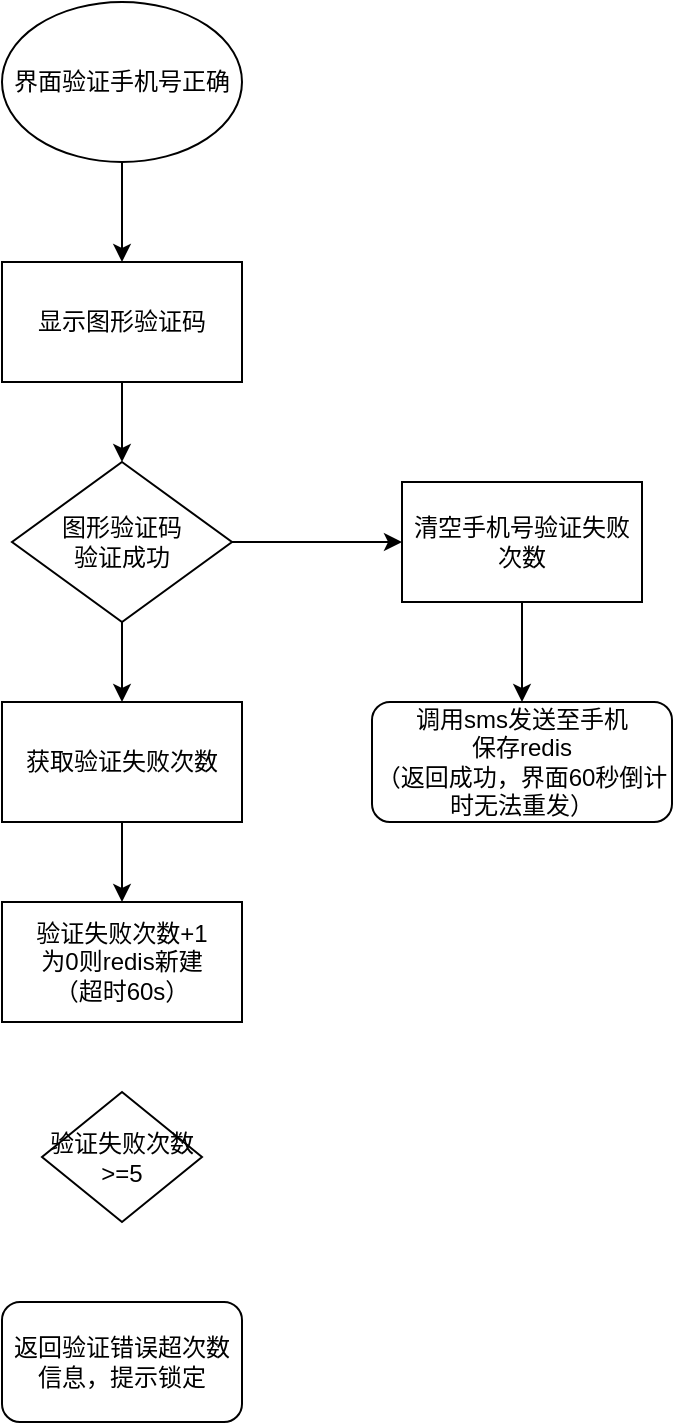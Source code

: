 <mxfile version="14.8.0" type="github" pages="2">
  <diagram id="YGMs5_OGyGjqF1UgZ5e0" name="1">
    <mxGraphModel dx="920" dy="551" grid="1" gridSize="10" guides="1" tooltips="1" connect="1" arrows="1" fold="1" page="1" pageScale="1" pageWidth="827" pageHeight="1169" math="0" shadow="0">
      <root>
        <mxCell id="g_Vxe10vKCHtwdsR93IL-0" />
        <mxCell id="g_Vxe10vKCHtwdsR93IL-1" parent="g_Vxe10vKCHtwdsR93IL-0" />
        <mxCell id="nog20Q48Hw6gm3RKK76R-2" value="" style="edgeStyle=orthogonalEdgeStyle;rounded=0;orthogonalLoop=1;jettySize=auto;html=1;" edge="1" parent="g_Vxe10vKCHtwdsR93IL-1" source="o-Dk5TINFGKiQmSV7drY-0" target="o-Dk5TINFGKiQmSV7drY-1">
          <mxGeometry relative="1" as="geometry" />
        </mxCell>
        <mxCell id="o-Dk5TINFGKiQmSV7drY-0" value="界面验证手机号正确" style="ellipse;whiteSpace=wrap;html=1;" vertex="1" parent="g_Vxe10vKCHtwdsR93IL-1">
          <mxGeometry x="120" y="40" width="120" height="80" as="geometry" />
        </mxCell>
        <mxCell id="3Xv1EckBsu3KsbvPLen4-2" value="" style="edgeStyle=orthogonalEdgeStyle;rounded=0;orthogonalLoop=1;jettySize=auto;html=1;" edge="1" parent="g_Vxe10vKCHtwdsR93IL-1" source="o-Dk5TINFGKiQmSV7drY-1" target="nog20Q48Hw6gm3RKK76R-0">
          <mxGeometry relative="1" as="geometry" />
        </mxCell>
        <mxCell id="o-Dk5TINFGKiQmSV7drY-1" value="显示图形验证码" style="rounded=0;whiteSpace=wrap;html=1;" vertex="1" parent="g_Vxe10vKCHtwdsR93IL-1">
          <mxGeometry x="120" y="170" width="120" height="60" as="geometry" />
        </mxCell>
        <mxCell id="3Xv1EckBsu3KsbvPLen4-13" value="" style="edgeStyle=orthogonalEdgeStyle;rounded=0;orthogonalLoop=1;jettySize=auto;html=1;" edge="1" parent="g_Vxe10vKCHtwdsR93IL-1" source="nog20Q48Hw6gm3RKK76R-0" target="3Xv1EckBsu3KsbvPLen4-9">
          <mxGeometry relative="1" as="geometry" />
        </mxCell>
        <mxCell id="3Xv1EckBsu3KsbvPLen4-14" value="" style="edgeStyle=orthogonalEdgeStyle;rounded=0;orthogonalLoop=1;jettySize=auto;html=1;" edge="1" parent="g_Vxe10vKCHtwdsR93IL-1" source="nog20Q48Hw6gm3RKK76R-0" target="3Xv1EckBsu3KsbvPLen4-5">
          <mxGeometry relative="1" as="geometry" />
        </mxCell>
        <mxCell id="nog20Q48Hw6gm3RKK76R-0" value="图形验证码&lt;br&gt;验证成功" style="rhombus;whiteSpace=wrap;html=1;" vertex="1" parent="g_Vxe10vKCHtwdsR93IL-1">
          <mxGeometry x="125" y="270" width="110" height="80" as="geometry" />
        </mxCell>
        <mxCell id="3Xv1EckBsu3KsbvPLen4-1" value="调用sms发送至手机&lt;br&gt;保存redis&lt;br&gt;（返回成功，界面60秒倒计时无法重发）&lt;span&gt;&lt;br&gt;&lt;/span&gt;" style="rounded=1;whiteSpace=wrap;html=1;" vertex="1" parent="g_Vxe10vKCHtwdsR93IL-1">
          <mxGeometry x="305" y="390" width="150" height="60" as="geometry" />
        </mxCell>
        <mxCell id="3Xv1EckBsu3KsbvPLen4-15" value="" style="edgeStyle=orthogonalEdgeStyle;rounded=0;orthogonalLoop=1;jettySize=auto;html=1;" edge="1" parent="g_Vxe10vKCHtwdsR93IL-1" source="3Xv1EckBsu3KsbvPLen4-5" target="3Xv1EckBsu3KsbvPLen4-1">
          <mxGeometry relative="1" as="geometry" />
        </mxCell>
        <mxCell id="3Xv1EckBsu3KsbvPLen4-5" value="&lt;span&gt;清空手机号验证失败次数&lt;/span&gt;" style="rounded=0;whiteSpace=wrap;html=1;" vertex="1" parent="g_Vxe10vKCHtwdsR93IL-1">
          <mxGeometry x="320" y="280" width="120" height="60" as="geometry" />
        </mxCell>
        <mxCell id="3Xv1EckBsu3KsbvPLen4-8" value="验证失败次数+1&lt;br&gt;为0则redis新建&lt;br&gt;（超时60s）" style="rounded=0;whiteSpace=wrap;html=1;" vertex="1" parent="g_Vxe10vKCHtwdsR93IL-1">
          <mxGeometry x="120" y="490" width="120" height="60" as="geometry" />
        </mxCell>
        <mxCell id="3Xv1EckBsu3KsbvPLen4-16" value="" style="edgeStyle=orthogonalEdgeStyle;rounded=0;orthogonalLoop=1;jettySize=auto;html=1;" edge="1" parent="g_Vxe10vKCHtwdsR93IL-1" source="3Xv1EckBsu3KsbvPLen4-9" target="3Xv1EckBsu3KsbvPLen4-8">
          <mxGeometry relative="1" as="geometry" />
        </mxCell>
        <mxCell id="3Xv1EckBsu3KsbvPLen4-9" value="获取验证失败次数" style="rounded=0;whiteSpace=wrap;html=1;" vertex="1" parent="g_Vxe10vKCHtwdsR93IL-1">
          <mxGeometry x="120" y="390" width="120" height="60" as="geometry" />
        </mxCell>
        <mxCell id="3Xv1EckBsu3KsbvPLen4-10" value="验证失败次数&amp;gt;=5" style="rhombus;whiteSpace=wrap;html=1;" vertex="1" parent="g_Vxe10vKCHtwdsR93IL-1">
          <mxGeometry x="140" y="585" width="80" height="65" as="geometry" />
        </mxCell>
        <mxCell id="3Xv1EckBsu3KsbvPLen4-12" value="返回验证错误超次数信息，提示锁定" style="rounded=1;whiteSpace=wrap;html=1;" vertex="1" parent="g_Vxe10vKCHtwdsR93IL-1">
          <mxGeometry x="120" y="690" width="120" height="60" as="geometry" />
        </mxCell>
      </root>
    </mxGraphModel>
  </diagram>
  <diagram id="TFeQa-o05EtFf28nvirn" name="2">
    <mxGraphModel dx="1303" dy="780" grid="1" gridSize="10" guides="1" tooltips="1" connect="1" arrows="1" fold="1" page="1" pageScale="1" pageWidth="827" pageHeight="1169" math="0" shadow="0">
      <root>
        <mxCell id="0" />
        <mxCell id="1" parent="0" />
        <mxCell id="YChnv_K98tLmktgO3njx-37" value="" style="edgeStyle=orthogonalEdgeStyle;rounded=0;orthogonalLoop=1;jettySize=auto;html=1;" parent="1" source="YChnv_K98tLmktgO3njx-5" target="YChnv_K98tLmktgO3njx-6" edge="1">
          <mxGeometry relative="1" as="geometry" />
        </mxCell>
        <mxCell id="YChnv_K98tLmktgO3njx-5" value="输入手机号" style="rounded=0;whiteSpace=wrap;html=1;" parent="1" vertex="1">
          <mxGeometry x="26" y="190" width="120" height="60" as="geometry" />
        </mxCell>
        <mxCell id="YChnv_K98tLmktgO3njx-6" value="格式正确" style="rhombus;whiteSpace=wrap;html=1;" parent="1" vertex="1">
          <mxGeometry x="46" y="300" width="80" height="60" as="geometry" />
        </mxCell>
        <mxCell id="YChnv_K98tLmktgO3njx-8" value="显示图形验证码&lt;br&gt;(或滑动窗口验证码)" style="rounded=0;whiteSpace=wrap;html=1;fillColor=#f8cecc;strokeColor=#b85450;" parent="1" vertex="1">
          <mxGeometry x="257" y="422" width="120" height="60" as="geometry" />
        </mxCell>
        <mxCell id="YChnv_K98tLmktgO3njx-39" value="yes" style="edgeStyle=orthogonalEdgeStyle;rounded=0;orthogonalLoop=1;jettySize=auto;html=1;" parent="1" source="YChnv_K98tLmktgO3njx-9" edge="1">
          <mxGeometry relative="1" as="geometry">
            <mxPoint x="414" y="330" as="targetPoint" />
          </mxGeometry>
        </mxCell>
        <mxCell id="YChnv_K98tLmktgO3njx-9" value="图形验证成功" style="rhombus;whiteSpace=wrap;html=1;" parent="1" vertex="1">
          <mxGeometry x="277" y="300" width="80" height="60" as="geometry" />
        </mxCell>
        <mxCell id="YChnv_K98tLmktgO3njx-22" value="" style="edgeStyle=orthogonalEdgeStyle;rounded=0;orthogonalLoop=1;jettySize=auto;html=1;" parent="1" source="YChnv_K98tLmktgO3njx-12" target="YChnv_K98tLmktgO3njx-15" edge="1">
          <mxGeometry relative="1" as="geometry" />
        </mxCell>
        <mxCell id="YChnv_K98tLmktgO3njx-12" value="输入sms验证码" style="rounded=0;whiteSpace=wrap;html=1;" parent="1" vertex="1">
          <mxGeometry x="608" y="110" width="120" height="60" as="geometry" />
        </mxCell>
        <mxCell id="YChnv_K98tLmktgO3njx-31" value="" style="edgeStyle=orthogonalEdgeStyle;rounded=0;orthogonalLoop=1;jettySize=auto;html=1;" parent="1" source="YChnv_K98tLmktgO3njx-13" target="YChnv_K98tLmktgO3njx-14" edge="1">
          <mxGeometry relative="1" as="geometry" />
        </mxCell>
        <mxCell id="YChnv_K98tLmktgO3njx-13" value="errCount不存在则&lt;br&gt;新建=1(带超时)&lt;br&gt;否则+1" style="rounded=0;whiteSpace=wrap;html=1;" parent="1" vertex="1">
          <mxGeometry x="448" y="635" width="120" height="60" as="geometry" />
        </mxCell>
        <mxCell id="YChnv_K98tLmktgO3njx-14" value="返回错误&lt;br&gt;次数与可错误次数" style="rounded=1;whiteSpace=wrap;html=1;" parent="1" vertex="1">
          <mxGeometry x="448" y="750" width="120" height="60" as="geometry" />
        </mxCell>
        <mxCell id="YChnv_K98tLmktgO3njx-23" value="yes" style="edgeStyle=orthogonalEdgeStyle;rounded=0;orthogonalLoop=1;jettySize=auto;html=1;entryX=0.5;entryY=0;entryDx=0;entryDy=0;" parent="1" source="YChnv_K98tLmktgO3njx-15" target="YChnv_K98tLmktgO3njx-17" edge="1">
          <mxGeometry relative="1" as="geometry" />
        </mxCell>
        <mxCell id="YChnv_K98tLmktgO3njx-24" value="no" style="edgeStyle=orthogonalEdgeStyle;rounded=0;orthogonalLoop=1;jettySize=auto;html=1;" parent="1" source="YChnv_K98tLmktgO3njx-15" target="YChnv_K98tLmktgO3njx-16" edge="1">
          <mxGeometry relative="1" as="geometry" />
        </mxCell>
        <mxCell id="YChnv_K98tLmktgO3njx-15" value="参数检查" style="rhombus;whiteSpace=wrap;html=1;shadow=0;fontFamily=Helvetica;fontSize=12;align=center;strokeWidth=1;spacing=6;spacingTop=-4;" parent="1" vertex="1">
          <mxGeometry x="618" y="205" width="100" height="80" as="geometry" />
        </mxCell>
        <mxCell id="YChnv_K98tLmktgO3njx-16" value="返回验证码参数错误" style="rounded=1;whiteSpace=wrap;html=1;fontSize=12;glass=0;strokeWidth=1;shadow=0;" parent="1" vertex="1">
          <mxGeometry x="761" y="225" width="65" height="40" as="geometry" />
        </mxCell>
        <mxCell id="YChnv_K98tLmktgO3njx-25" value="" style="edgeStyle=orthogonalEdgeStyle;rounded=0;orthogonalLoop=1;jettySize=auto;html=1;" parent="1" source="YChnv_K98tLmktgO3njx-17" target="YChnv_K98tLmktgO3njx-18" edge="1">
          <mxGeometry relative="1" as="geometry" />
        </mxCell>
        <mxCell id="YChnv_K98tLmktgO3njx-17" value="redis获取&lt;br&gt;登录错误次数errCount" style="rounded=0;whiteSpace=wrap;html=1;" parent="1" vertex="1">
          <mxGeometry x="608" y="325" width="120" height="60" as="geometry" />
        </mxCell>
        <mxCell id="YChnv_K98tLmktgO3njx-28" value="no" style="edgeStyle=orthogonalEdgeStyle;rounded=0;orthogonalLoop=1;jettySize=auto;html=1;" parent="1" source="YChnv_K98tLmktgO3njx-18" target="YChnv_K98tLmktgO3njx-21" edge="1">
          <mxGeometry relative="1" as="geometry" />
        </mxCell>
        <mxCell id="YChnv_K98tLmktgO3njx-32" value="yes" style="edgeStyle=orthogonalEdgeStyle;rounded=0;orthogonalLoop=1;jettySize=auto;html=1;" parent="1" source="YChnv_K98tLmktgO3njx-18" target="YChnv_K98tLmktgO3njx-20" edge="1">
          <mxGeometry relative="1" as="geometry" />
        </mxCell>
        <mxCell id="YChnv_K98tLmktgO3njx-18" value="错误超次数" style="rhombus;whiteSpace=wrap;html=1;rounded=0;" parent="1" vertex="1">
          <mxGeometry x="628" y="412" width="80" height="80" as="geometry" />
        </mxCell>
        <mxCell id="YChnv_K98tLmktgO3njx-19" value="&lt;span&gt;返回错误&lt;/span&gt;&lt;br&gt;&lt;span&gt;提示已超时或未发送&lt;/span&gt;&lt;br&gt;&lt;span&gt;清空errCount&lt;/span&gt;" style="rounded=1;whiteSpace=wrap;html=1;fillColor=#f8cecc;strokeColor=#b85450;" parent="1" vertex="1">
          <mxGeometry x="448" y="532" width="120" height="60" as="geometry" />
        </mxCell>
        <mxCell id="YChnv_K98tLmktgO3njx-49" value="" style="edgeStyle=orthogonalEdgeStyle;rounded=0;orthogonalLoop=1;jettySize=auto;html=1;" parent="1" source="YChnv_K98tLmktgO3njx-20" target="YChnv_K98tLmktgO3njx-8" edge="1">
          <mxGeometry relative="1" as="geometry" />
        </mxCell>
        <mxCell id="YChnv_K98tLmktgO3njx-20" value="返回错误&lt;br&gt;提示错误超次数，sms失效，清除redis中sms和errCount" style="rounded=1;whiteSpace=wrap;html=1;" parent="1" vertex="1">
          <mxGeometry x="442" y="421" width="130" height="62" as="geometry" />
        </mxCell>
        <mxCell id="YChnv_K98tLmktgO3njx-29" value="无" style="edgeStyle=orthogonalEdgeStyle;rounded=0;orthogonalLoop=1;jettySize=auto;html=1;" parent="1" source="YChnv_K98tLmktgO3njx-21" target="YChnv_K98tLmktgO3njx-19" edge="1">
          <mxGeometry relative="1" as="geometry" />
        </mxCell>
        <mxCell id="YChnv_K98tLmktgO3njx-30" value="有" style="edgeStyle=orthogonalEdgeStyle;rounded=0;orthogonalLoop=1;jettySize=auto;html=1;entryX=0.5;entryY=0;entryDx=0;entryDy=0;" parent="1" source="YChnv_K98tLmktgO3njx-21" target="YChnv_K98tLmktgO3njx-40" edge="1">
          <mxGeometry x="-0.231" y="15" relative="1" as="geometry">
            <mxPoint as="offset" />
          </mxGeometry>
        </mxCell>
        <mxCell id="YChnv_K98tLmktgO3njx-21" value="&lt;span&gt;redis中获取sms码&lt;br&gt;&lt;/span&gt;" style="rhombus;whiteSpace=wrap;html=1;" parent="1" vertex="1">
          <mxGeometry x="628" y="522" width="80" height="80" as="geometry" />
        </mxCell>
        <mxCell id="YChnv_K98tLmktgO3njx-43" value="yes" style="edgeStyle=orthogonalEdgeStyle;rounded=0;orthogonalLoop=1;jettySize=auto;html=1;" parent="1" source="YChnv_K98tLmktgO3njx-40" target="YChnv_K98tLmktgO3njx-42" edge="1">
          <mxGeometry relative="1" as="geometry" />
        </mxCell>
        <mxCell id="YChnv_K98tLmktgO3njx-44" value="no" style="edgeStyle=orthogonalEdgeStyle;rounded=0;orthogonalLoop=1;jettySize=auto;html=1;" parent="1" source="YChnv_K98tLmktgO3njx-40" target="YChnv_K98tLmktgO3njx-13" edge="1">
          <mxGeometry relative="1" as="geometry" />
        </mxCell>
        <mxCell id="YChnv_K98tLmktgO3njx-40" value="比较是否正确" style="rhombus;whiteSpace=wrap;html=1;" parent="1" vertex="1">
          <mxGeometry x="628" y="630" width="80" height="70" as="geometry" />
        </mxCell>
        <mxCell id="YChnv_K98tLmktgO3njx-42" value="验证完成" style="rounded=1;whiteSpace=wrap;html=1;" parent="1" vertex="1">
          <mxGeometry x="608" y="750" width="120" height="60" as="geometry" />
        </mxCell>
        <mxCell id="YChnv_K98tLmktgO3njx-56" value="" style="edgeStyle=orthogonalEdgeStyle;rounded=0;orthogonalLoop=1;jettySize=auto;html=1;" parent="1" source="YChnv_K98tLmktgO3njx-45" target="YChnv_K98tLmktgO3njx-9" edge="1">
          <mxGeometry relative="1" as="geometry" />
        </mxCell>
        <mxCell id="YChnv_K98tLmktgO3njx-45" value="完成图形验证码" style="rounded=0;whiteSpace=wrap;html=1;" parent="1" vertex="1">
          <mxGeometry x="257" y="190" width="120" height="60" as="geometry" />
        </mxCell>
        <mxCell id="YChnv_K98tLmktgO3njx-47" value="no" style="endArrow=classic;html=1;exitX=0.5;exitY=1;exitDx=0;exitDy=0;" parent="1" source="YChnv_K98tLmktgO3njx-9" edge="1">
          <mxGeometry width="50" height="50" relative="1" as="geometry">
            <mxPoint x="224" y="380" as="sourcePoint" />
            <mxPoint x="317" y="420" as="targetPoint" />
          </mxGeometry>
        </mxCell>
        <mxCell id="YChnv_K98tLmktgO3njx-48" value="&lt;span&gt;调用sms发送至手机&lt;/span&gt;&lt;br&gt;&lt;span&gt;保存redis&lt;br&gt;（60秒倒计时无法重发）&lt;br&gt;&lt;/span&gt;" style="rounded=1;whiteSpace=wrap;html=1;" parent="1" vertex="1">
          <mxGeometry x="413" y="300" width="120" height="60" as="geometry" />
        </mxCell>
        <mxCell id="YChnv_K98tLmktgO3njx-50" value="接口返回正确" style="rounded=1;whiteSpace=wrap;html=1;" parent="1" vertex="1">
          <mxGeometry x="26" y="421" width="120" height="60" as="geometry" />
        </mxCell>
        <mxCell id="YChnv_K98tLmktgO3njx-53" value="yes" style="endArrow=classic;html=1;exitX=0.5;exitY=1;exitDx=0;exitDy=0;" parent="1" source="YChnv_K98tLmktgO3njx-6" edge="1">
          <mxGeometry width="50" height="50" relative="1" as="geometry">
            <mxPoint x="4" y="390" as="sourcePoint" />
            <mxPoint x="86" y="420" as="targetPoint" />
          </mxGeometry>
        </mxCell>
        <mxCell id="YChnv_K98tLmktgO3njx-54" value="" style="endArrow=classic;html=1;exitX=1;exitY=0.5;exitDx=0;exitDy=0;" parent="1" source="YChnv_K98tLmktgO3njx-50" edge="1">
          <mxGeometry width="50" height="50" relative="1" as="geometry">
            <mxPoint x="144" y="580" as="sourcePoint" />
            <mxPoint x="254" y="450" as="targetPoint" />
          </mxGeometry>
        </mxCell>
        <mxCell id="YChnv_K98tLmktgO3njx-57" value="no" style="endArrow=classic;html=1;exitX=1;exitY=0.5;exitDx=0;exitDy=0;entryX=1;entryY=0.5;entryDx=0;entryDy=0;" parent="1" source="YChnv_K98tLmktgO3njx-6" target="YChnv_K98tLmktgO3njx-5" edge="1">
          <mxGeometry width="50" height="50" relative="1" as="geometry">
            <mxPoint x="164" y="350" as="sourcePoint" />
            <mxPoint x="214" y="300" as="targetPoint" />
            <Array as="points">
              <mxPoint x="174" y="330" />
              <mxPoint x="174" y="220" />
            </Array>
          </mxGeometry>
        </mxCell>
        <mxCell id="YChnv_K98tLmktgO3njx-59" value="界面提供或后台提供" style="text;html=1;strokeColor=#b85450;fillColor=#f8cecc;align=center;verticalAlign=middle;whiteSpace=wrap;rounded=0;" parent="1" vertex="1">
          <mxGeometry x="260.5" y="483" width="113" height="20" as="geometry" />
        </mxCell>
        <mxCell id="YChnv_K98tLmktgO3njx-61" value="" style="image;html=1;image=img/lib/clip_art/computers/iPad_128x128.png" parent="1" vertex="1">
          <mxGeometry x="46" y="10" width="80" height="80" as="geometry" />
        </mxCell>
        <mxCell id="YChnv_K98tLmktgO3njx-62" value="1" style="shape=flexArrow;endArrow=classic;html=1;" parent="1" edge="1">
          <mxGeometry width="50" height="50" relative="1" as="geometry">
            <mxPoint x="93" y="100" as="sourcePoint" />
            <mxPoint x="93" y="180" as="targetPoint" />
          </mxGeometry>
        </mxCell>
        <mxCell id="YChnv_K98tLmktgO3njx-63" value="2" style="shape=flexArrow;endArrow=classic;html=1;" parent="1" edge="1">
          <mxGeometry width="50" height="50" relative="1" as="geometry">
            <mxPoint x="133" y="80" as="sourcePoint" />
            <mxPoint x="303" y="170" as="targetPoint" />
          </mxGeometry>
        </mxCell>
        <mxCell id="YChnv_K98tLmktgO3njx-64" value="3" style="shape=flexArrow;endArrow=classic;html=1;" parent="1" edge="1">
          <mxGeometry width="50" height="50" relative="1" as="geometry">
            <mxPoint x="133" y="50" as="sourcePoint" />
            <mxPoint x="593" y="120" as="targetPoint" />
          </mxGeometry>
        </mxCell>
        <mxCell id="XT6tBr0vrpnZtB3CjxFE-13" value="" style="edgeStyle=orthogonalEdgeStyle;rounded=0;orthogonalLoop=1;jettySize=auto;html=1;" edge="1" parent="1" source="XT6tBr0vrpnZtB3CjxFE-1" target="XT6tBr0vrpnZtB3CjxFE-4">
          <mxGeometry relative="1" as="geometry" />
        </mxCell>
        <mxCell id="XT6tBr0vrpnZtB3CjxFE-14" value="" style="edgeStyle=orthogonalEdgeStyle;rounded=0;orthogonalLoop=1;jettySize=auto;html=1;exitX=1;exitY=0.75;exitDx=0;exitDy=0;entryX=0;entryY=0.75;entryDx=0;entryDy=0;" edge="1" parent="1" source="XT6tBr0vrpnZtB3CjxFE-1" target="XT6tBr0vrpnZtB3CjxFE-2">
          <mxGeometry relative="1" as="geometry" />
        </mxCell>
        <mxCell id="XT6tBr0vrpnZtB3CjxFE-1" value="验证界面" style="shape=process;whiteSpace=wrap;html=1;backgroundOutline=1;" vertex="1" parent="1">
          <mxGeometry x="27" y="710" width="120" height="60" as="geometry" />
        </mxCell>
        <mxCell id="XT6tBr0vrpnZtB3CjxFE-2" value="验证服务" style="shape=process;whiteSpace=wrap;html=1;backgroundOutline=1;" vertex="1" parent="1">
          <mxGeometry x="257" y="710" width="120" height="60" as="geometry" />
        </mxCell>
        <mxCell id="XT6tBr0vrpnZtB3CjxFE-11" value="yes" style="edgeStyle=orthogonalEdgeStyle;rounded=0;orthogonalLoop=1;jettySize=auto;html=1;" edge="1" parent="1" source="XT6tBr0vrpnZtB3CjxFE-4">
          <mxGeometry relative="1" as="geometry">
            <mxPoint x="87" y="940" as="targetPoint" />
          </mxGeometry>
        </mxCell>
        <mxCell id="XT6tBr0vrpnZtB3CjxFE-4" value="200" style="rhombus;whiteSpace=wrap;html=1;" vertex="1" parent="1">
          <mxGeometry x="47" y="820" width="80" height="80" as="geometry" />
        </mxCell>
        <mxCell id="XT6tBr0vrpnZtB3CjxFE-5" value="sms验证错误，打印错误信息" style="rounded=1;whiteSpace=wrap;html=1;" vertex="1" parent="1">
          <mxGeometry x="257" y="830" width="120" height="60" as="geometry" />
        </mxCell>
        <mxCell id="XT6tBr0vrpnZtB3CjxFE-7" value="理财商城等后台服务" style="shape=process;whiteSpace=wrap;html=1;backgroundOutline=1;" vertex="1" parent="1">
          <mxGeometry x="27" y="1049" width="120" height="60" as="geometry" />
        </mxCell>
        <mxCell id="XT6tBr0vrpnZtB3CjxFE-8" value="业务服务界面" style="shape=process;whiteSpace=wrap;html=1;backgroundOutline=1;" vertex="1" parent="1">
          <mxGeometry x="27" y="940" width="120" height="60" as="geometry" />
        </mxCell>
        <mxCell id="XT6tBr0vrpnZtB3CjxFE-9" value="" style="endArrow=classic;html=1;exitX=0.25;exitY=1;exitDx=0;exitDy=0;entryX=0.25;entryY=0;entryDx=0;entryDy=0;" edge="1" parent="1" source="XT6tBr0vrpnZtB3CjxFE-8" target="XT6tBr0vrpnZtB3CjxFE-7">
          <mxGeometry width="50" height="50" relative="1" as="geometry">
            <mxPoint x="457" y="1050" as="sourcePoint" />
            <mxPoint x="507" y="1000" as="targetPoint" />
          </mxGeometry>
        </mxCell>
        <mxCell id="XT6tBr0vrpnZtB3CjxFE-10" value="" style="endArrow=classic;html=1;exitX=0.75;exitY=0;exitDx=0;exitDy=0;entryX=0.75;entryY=1;entryDx=0;entryDy=0;" edge="1" parent="1" source="XT6tBr0vrpnZtB3CjxFE-7" target="XT6tBr0vrpnZtB3CjxFE-8">
          <mxGeometry width="50" height="50" relative="1" as="geometry">
            <mxPoint x="457" y="1050" as="sourcePoint" />
            <mxPoint x="507" y="1000" as="targetPoint" />
          </mxGeometry>
        </mxCell>
        <mxCell id="XT6tBr0vrpnZtB3CjxFE-12" value="no" style="endArrow=classic;html=1;exitX=1;exitY=0.5;exitDx=0;exitDy=0;entryX=0;entryY=0.5;entryDx=0;entryDy=0;" edge="1" parent="1" source="XT6tBr0vrpnZtB3CjxFE-4" target="XT6tBr0vrpnZtB3CjxFE-5">
          <mxGeometry width="50" height="50" relative="1" as="geometry">
            <mxPoint x="457" y="1050" as="sourcePoint" />
            <mxPoint x="507" y="1000" as="targetPoint" />
          </mxGeometry>
        </mxCell>
        <mxCell id="XT6tBr0vrpnZtB3CjxFE-15" value="&lt;br&gt;登录请求&lt;br&gt;图形验证码及手机验证码" style="endArrow=classic;html=1;exitX=0;exitY=0.25;exitDx=0;exitDy=0;entryX=1;entryY=0.25;entryDx=0;entryDy=0;" edge="1" parent="1" source="XT6tBr0vrpnZtB3CjxFE-2" target="XT6tBr0vrpnZtB3CjxFE-1">
          <mxGeometry x="0.091" y="-45" width="50" height="50" relative="1" as="geometry">
            <mxPoint x="237" y="1030" as="sourcePoint" />
            <mxPoint x="287" y="980" as="targetPoint" />
            <mxPoint as="offset" />
          </mxGeometry>
        </mxCell>
      </root>
    </mxGraphModel>
  </diagram>
</mxfile>
